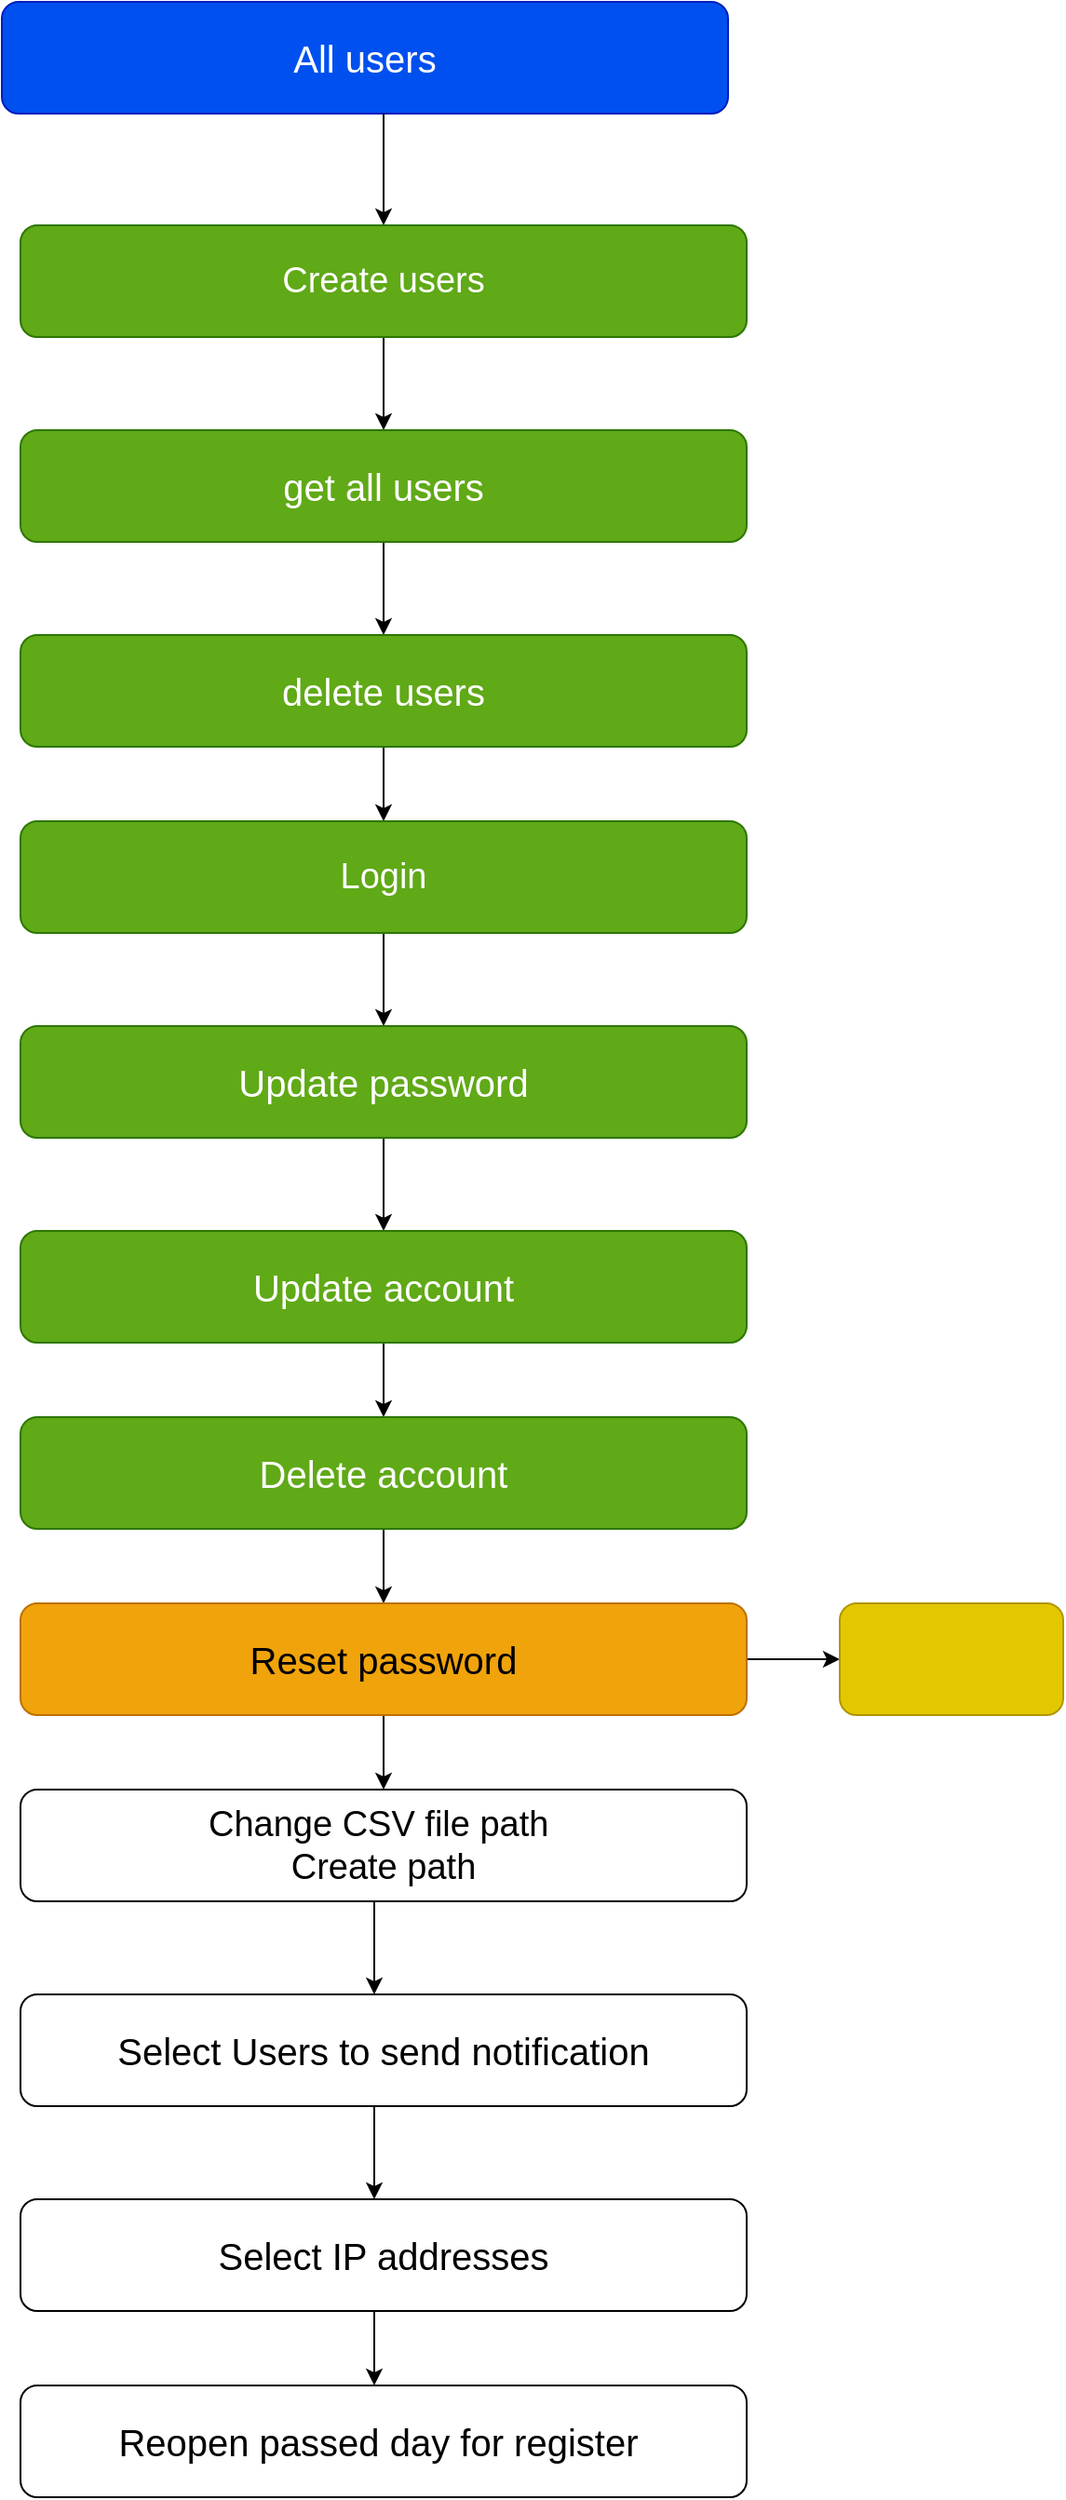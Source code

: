 <mxfile pages="2">
    <diagram id="_EdzXsJLXePsHq5j5Vsq" name="User">
        <mxGraphModel dx="1138" dy="411" grid="1" gridSize="10" guides="1" tooltips="1" connect="1" arrows="1" fold="1" page="1" pageScale="1" pageWidth="850" pageHeight="1100" math="0" shadow="0">
            <root>
                <mxCell id="0"/>
                <mxCell id="1" parent="0"/>
                <mxCell id="vwc_SW6l-aulT4gC-cmG-1" value="" style="edgeStyle=orthogonalEdgeStyle;rounded=0;orthogonalLoop=1;jettySize=auto;html=1;fontSize=20;" parent="1" target="vwc_SW6l-aulT4gC-cmG-4" edge="1">
                    <mxGeometry relative="1" as="geometry">
                        <Array as="points">
                            <mxPoint x="445" y="430"/>
                        </Array>
                        <mxPoint x="435" y="430" as="sourcePoint"/>
                    </mxGeometry>
                </mxCell>
                <mxCell id="vwc_SW6l-aulT4gC-cmG-2" value="&lt;span style=&quot;font-size: 20px;&quot;&gt;All users&lt;/span&gt;" style="rounded=1;whiteSpace=wrap;html=1;fillColor=#0050ef;fontColor=#ffffff;strokeColor=#001DBC;" parent="1" vertex="1">
                    <mxGeometry x="240" y="40" width="390" height="60" as="geometry"/>
                </mxCell>
                <mxCell id="vwc_SW6l-aulT4gC-cmG-3" value="" style="edgeStyle=orthogonalEdgeStyle;rounded=0;orthogonalLoop=1;jettySize=auto;html=1;fontSize=20;" parent="1" source="vwc_SW6l-aulT4gC-cmG-4" target="vwc_SW6l-aulT4gC-cmG-6" edge="1">
                    <mxGeometry relative="1" as="geometry"/>
                </mxCell>
                <mxCell id="vwc_SW6l-aulT4gC-cmG-4" value="&lt;span style=&quot;font-size: 19px;&quot;&gt;Login&lt;/span&gt;" style="whiteSpace=wrap;html=1;rounded=1;fillColor=#60a917;fontColor=#ffffff;strokeColor=#2D7600;" parent="1" vertex="1">
                    <mxGeometry x="250" y="480" width="390" height="60" as="geometry"/>
                </mxCell>
                <mxCell id="vwc_SW6l-aulT4gC-cmG-5" value="" style="edgeStyle=orthogonalEdgeStyle;rounded=0;orthogonalLoop=1;jettySize=auto;html=1;fontSize=20;" parent="1" source="vwc_SW6l-aulT4gC-cmG-6" target="vwc_SW6l-aulT4gC-cmG-7" edge="1">
                    <mxGeometry relative="1" as="geometry"/>
                </mxCell>
                <mxCell id="vwc_SW6l-aulT4gC-cmG-6" value="&lt;span style=&quot;font-size: 20px;&quot;&gt;Update password&lt;/span&gt;" style="whiteSpace=wrap;html=1;rounded=1;fillColor=#60a917;fontColor=#ffffff;strokeColor=#2D7600;" parent="1" vertex="1">
                    <mxGeometry x="250" y="590" width="390" height="60" as="geometry"/>
                </mxCell>
                <mxCell id="vwc_SW6l-aulT4gC-cmG-9" value="" style="edgeStyle=orthogonalEdgeStyle;rounded=0;orthogonalLoop=1;jettySize=auto;html=1;fontSize=20;" parent="1" source="vwc_SW6l-aulT4gC-cmG-7" target="vwc_SW6l-aulT4gC-cmG-8" edge="1">
                    <mxGeometry relative="1" as="geometry"/>
                </mxCell>
                <mxCell id="vwc_SW6l-aulT4gC-cmG-7" value="&lt;span style=&quot;font-size: 20px;&quot;&gt;Update account&lt;/span&gt;" style="whiteSpace=wrap;html=1;rounded=1;fillColor=#60a917;fontColor=#ffffff;strokeColor=#2D7600;" parent="1" vertex="1">
                    <mxGeometry x="250" y="700" width="390" height="60" as="geometry"/>
                </mxCell>
                <mxCell id="vwc_SW6l-aulT4gC-cmG-11" value="" style="edgeStyle=orthogonalEdgeStyle;rounded=0;orthogonalLoop=1;jettySize=auto;html=1;fontSize=20;" parent="1" source="vwc_SW6l-aulT4gC-cmG-8" target="vwc_SW6l-aulT4gC-cmG-10" edge="1">
                    <mxGeometry relative="1" as="geometry"/>
                </mxCell>
                <mxCell id="vwc_SW6l-aulT4gC-cmG-8" value="&lt;font style=&quot;font-size: 20px;&quot;&gt;Delete account&lt;/font&gt;" style="whiteSpace=wrap;html=1;rounded=1;fillColor=#60a917;fontColor=#ffffff;strokeColor=#2D7600;" parent="1" vertex="1">
                    <mxGeometry x="250" y="800" width="390" height="60" as="geometry"/>
                </mxCell>
                <mxCell id="vH4ny2kdJYfRtLOoUWV7-8" value="" style="edgeStyle=orthogonalEdgeStyle;rounded=0;orthogonalLoop=1;jettySize=auto;html=1;" parent="1" source="vwc_SW6l-aulT4gC-cmG-10" target="vH4ny2kdJYfRtLOoUWV7-2" edge="1">
                    <mxGeometry relative="1" as="geometry"/>
                </mxCell>
                <mxCell id="QTYxv4tKK4NIK9inmfk1-2" value="" style="edgeStyle=none;html=1;" parent="1" source="vwc_SW6l-aulT4gC-cmG-10" target="QTYxv4tKK4NIK9inmfk1-1" edge="1">
                    <mxGeometry relative="1" as="geometry"/>
                </mxCell>
                <mxCell id="vwc_SW6l-aulT4gC-cmG-10" value="&lt;span style=&quot;font-size: 20px;&quot;&gt;Reset password&lt;/span&gt;" style="whiteSpace=wrap;html=1;rounded=1;fillColor=#f0a30a;fontColor=#000000;strokeColor=#BD7000;" parent="1" vertex="1">
                    <mxGeometry x="250" y="900" width="390" height="60" as="geometry"/>
                </mxCell>
                <mxCell id="vH4ny2kdJYfRtLOoUWV7-1" value="" style="edgeStyle=orthogonalEdgeStyle;rounded=0;orthogonalLoop=1;jettySize=auto;html=1;fontSize=20;" parent="1" source="vH4ny2kdJYfRtLOoUWV7-2" target="vH4ny2kdJYfRtLOoUWV7-4" edge="1">
                    <mxGeometry relative="1" as="geometry">
                        <Array as="points">
                            <mxPoint x="440" y="1080"/>
                            <mxPoint x="440" y="1080"/>
                        </Array>
                    </mxGeometry>
                </mxCell>
                <mxCell id="vH4ny2kdJYfRtLOoUWV7-2" value="&lt;span style=&quot;font-size: 19px;&quot;&gt;Change CSV file path&amp;nbsp;&lt;br&gt;Create path&lt;br&gt;&lt;/span&gt;" style="whiteSpace=wrap;html=1;rounded=1;" parent="1" vertex="1">
                    <mxGeometry x="250" y="1000" width="390" height="60" as="geometry"/>
                </mxCell>
                <mxCell id="vH4ny2kdJYfRtLOoUWV7-3" value="" style="edgeStyle=orthogonalEdgeStyle;rounded=0;orthogonalLoop=1;jettySize=auto;html=1;fontSize=20;" parent="1" source="vH4ny2kdJYfRtLOoUWV7-4" target="vH4ny2kdJYfRtLOoUWV7-6" edge="1">
                    <mxGeometry relative="1" as="geometry">
                        <Array as="points">
                            <mxPoint x="440" y="1190"/>
                            <mxPoint x="440" y="1190"/>
                        </Array>
                    </mxGeometry>
                </mxCell>
                <mxCell id="vH4ny2kdJYfRtLOoUWV7-4" value="&lt;span style=&quot;font-size: 20px;&quot;&gt;Select Users to send notification&lt;/span&gt;" style="whiteSpace=wrap;html=1;rounded=1;" parent="1" vertex="1">
                    <mxGeometry x="250" y="1110" width="390" height="60" as="geometry"/>
                </mxCell>
                <mxCell id="vH4ny2kdJYfRtLOoUWV7-5" value="" style="edgeStyle=orthogonalEdgeStyle;rounded=0;orthogonalLoop=1;jettySize=auto;html=1;fontSize=20;" parent="1" source="vH4ny2kdJYfRtLOoUWV7-6" target="vH4ny2kdJYfRtLOoUWV7-7" edge="1">
                    <mxGeometry relative="1" as="geometry">
                        <Array as="points">
                            <mxPoint x="440" y="1300"/>
                            <mxPoint x="440" y="1300"/>
                        </Array>
                    </mxGeometry>
                </mxCell>
                <mxCell id="vH4ny2kdJYfRtLOoUWV7-6" value="&lt;span style=&quot;font-size: 20px;&quot;&gt;Select IP addresses&lt;/span&gt;" style="whiteSpace=wrap;html=1;rounded=1;" parent="1" vertex="1">
                    <mxGeometry x="250" y="1220" width="390" height="60" as="geometry"/>
                </mxCell>
                <mxCell id="vH4ny2kdJYfRtLOoUWV7-7" value="&lt;span style=&quot;font-size: 20px;&quot;&gt;Reopen passed day for register&amp;nbsp;&lt;/span&gt;" style="whiteSpace=wrap;html=1;rounded=1;" parent="1" vertex="1">
                    <mxGeometry x="250" y="1320" width="390" height="60" as="geometry"/>
                </mxCell>
                <mxCell id="AQWw3HdaVwKSgi8PzCHV-1" value="" style="edgeStyle=orthogonalEdgeStyle;rounded=0;orthogonalLoop=1;jettySize=auto;html=1;fontSize=20;" parent="1" target="AQWw3HdaVwKSgi8PzCHV-3" edge="1">
                    <mxGeometry relative="1" as="geometry">
                        <Array as="points">
                            <mxPoint x="445" y="110"/>
                            <mxPoint x="445" y="110"/>
                        </Array>
                        <mxPoint x="445" y="100" as="sourcePoint"/>
                    </mxGeometry>
                </mxCell>
                <mxCell id="AQWw3HdaVwKSgi8PzCHV-2" value="" style="edgeStyle=orthogonalEdgeStyle;rounded=0;orthogonalLoop=1;jettySize=auto;html=1;fontSize=20;" parent="1" source="AQWw3HdaVwKSgi8PzCHV-3" target="AQWw3HdaVwKSgi8PzCHV-5" edge="1">
                    <mxGeometry relative="1" as="geometry"/>
                </mxCell>
                <mxCell id="AQWw3HdaVwKSgi8PzCHV-3" value="&lt;font style=&quot;font-size: 19px;&quot;&gt;Create users&lt;/font&gt;" style="whiteSpace=wrap;html=1;rounded=1;fillColor=#60a917;fontColor=#ffffff;strokeColor=#2D7600;" parent="1" vertex="1">
                    <mxGeometry x="250" y="160" width="390" height="60" as="geometry"/>
                </mxCell>
                <mxCell id="AQWw3HdaVwKSgi8PzCHV-4" value="" style="edgeStyle=orthogonalEdgeStyle;rounded=0;orthogonalLoop=1;jettySize=auto;html=1;fontSize=20;" parent="1" source="AQWw3HdaVwKSgi8PzCHV-5" target="AQWw3HdaVwKSgi8PzCHV-6" edge="1">
                    <mxGeometry relative="1" as="geometry"/>
                </mxCell>
                <mxCell id="AQWw3HdaVwKSgi8PzCHV-5" value="&lt;font style=&quot;font-size: 20px;&quot;&gt;get all users&lt;/font&gt;" style="whiteSpace=wrap;html=1;rounded=1;fillColor=#60a917;fontColor=#ffffff;strokeColor=#2D7600;" parent="1" vertex="1">
                    <mxGeometry x="250" y="270" width="390" height="60" as="geometry"/>
                </mxCell>
                <mxCell id="AQWw3HdaVwKSgi8PzCHV-6" value="&lt;font style=&quot;font-size: 20px;&quot;&gt;delete users&lt;/font&gt;" style="whiteSpace=wrap;html=1;rounded=1;fillColor=#60a917;fontColor=#ffffff;strokeColor=#2D7600;" parent="1" vertex="1">
                    <mxGeometry x="250" y="380" width="390" height="60" as="geometry"/>
                </mxCell>
                <mxCell id="QTYxv4tKK4NIK9inmfk1-1" value="" style="whiteSpace=wrap;html=1;rounded=1;fillColor=#e3c800;fontColor=#000000;strokeColor=#B09500;" parent="1" vertex="1">
                    <mxGeometry x="690" y="900" width="120" height="60" as="geometry"/>
                </mxCell>
            </root>
        </mxGraphModel>
    </diagram>
    <diagram id="cTm_c8p4GEBGiWEA_c1X" name="Admin page">
        <mxGraphModel dx="1138" dy="411" grid="1" gridSize="10" guides="1" tooltips="1" connect="1" arrows="1" fold="1" page="1" pageScale="1" pageWidth="850" pageHeight="1100" math="0" shadow="0">
            <root>
                <mxCell id="YXqLs2XhzHno-_aYa-dA-0"/>
                <mxCell id="YXqLs2XhzHno-_aYa-dA-1" parent="YXqLs2XhzHno-_aYa-dA-0"/>
                <mxCell id="YXqLs2XhzHno-_aYa-dA-2" value="&lt;font style=&quot;font-size: 18px&quot;&gt;Admin Page&lt;/font&gt;" style="rounded=0;whiteSpace=wrap;html=1;" parent="YXqLs2XhzHno-_aYa-dA-1" vertex="1">
                    <mxGeometry x="245" y="90" width="360" height="60" as="geometry"/>
                </mxCell>
                <mxCell id="YXqLs2XhzHno-_aYa-dA-10" value="" style="edgeStyle=none;html=1;fontSize=18;entryX=0;entryY=0.5;entryDx=0;entryDy=0;" parent="YXqLs2XhzHno-_aYa-dA-1" source="YXqLs2XhzHno-_aYa-dA-3" target="YXqLs2XhzHno-_aYa-dA-5" edge="1">
                    <mxGeometry relative="1" as="geometry">
                        <mxPoint x="560" y="250" as="targetPoint"/>
                    </mxGeometry>
                </mxCell>
                <mxCell id="YXqLs2XhzHno-_aYa-dA-3" value="&lt;font style=&quot;font-size: 18px&quot;&gt;Create User&lt;/font&gt;" style="whiteSpace=wrap;html=1;rounded=0;" parent="YXqLs2XhzHno-_aYa-dA-1" vertex="1">
                    <mxGeometry x="120" y="256" width="240" height="60" as="geometry"/>
                </mxCell>
                <mxCell id="YXqLs2XhzHno-_aYa-dA-5" value="&lt;font style=&quot;font-size: 18px&quot;&gt;inputs&lt;br&gt;&lt;br&gt;name&lt;br&gt;email&lt;br&gt;password&lt;br&gt;&lt;/font&gt;" style="whiteSpace=wrap;html=1;rounded=0;" parent="YXqLs2XhzHno-_aYa-dA-1" vertex="1">
                    <mxGeometry x="580" y="220" width="120" height="130" as="geometry"/>
                </mxCell>
                <mxCell id="YXqLs2XhzHno-_aYa-dA-14" value="" style="edgeStyle=none;html=1;fontSize=18;entryX=0;entryY=0.5;entryDx=0;entryDy=0;" parent="YXqLs2XhzHno-_aYa-dA-1" source="YXqLs2XhzHno-_aYa-dA-11" target="YXqLs2XhzHno-_aYa-dA-13" edge="1">
                    <mxGeometry relative="1" as="geometry"/>
                </mxCell>
                <mxCell id="YXqLs2XhzHno-_aYa-dA-11" value="&lt;span style=&quot;font-size: 18px&quot;&gt;IP Address&lt;/span&gt;" style="whiteSpace=wrap;html=1;rounded=0;" parent="YXqLs2XhzHno-_aYa-dA-1" vertex="1">
                    <mxGeometry x="130" y="510" width="230" height="60" as="geometry"/>
                </mxCell>
                <mxCell id="YXqLs2XhzHno-_aYa-dA-13" value="&lt;font style=&quot;font-size: 18px&quot;&gt;List ip addresses&lt;br&gt;delete ip addresses&lt;br&gt;add ip address&lt;br&gt;&lt;/font&gt;" style="whiteSpace=wrap;html=1;rounded=0;" parent="YXqLs2XhzHno-_aYa-dA-1" vertex="1">
                    <mxGeometry x="580" y="455" width="200" height="170" as="geometry"/>
                </mxCell>
                <mxCell id="YXqLs2XhzHno-_aYa-dA-15" value="" style="edgeStyle=none;html=1;fontSize=18;entryX=0;entryY=0.5;entryDx=0;entryDy=0;" parent="YXqLs2XhzHno-_aYa-dA-1" source="YXqLs2XhzHno-_aYa-dA-16" target="YXqLs2XhzHno-_aYa-dA-17" edge="1">
                    <mxGeometry relative="1" as="geometry"/>
                </mxCell>
                <mxCell id="YXqLs2XhzHno-_aYa-dA-16" value="&lt;span style=&quot;font-size: 18px&quot;&gt;Email&lt;/span&gt;" style="whiteSpace=wrap;html=1;rounded=0;" parent="YXqLs2XhzHno-_aYa-dA-1" vertex="1">
                    <mxGeometry x="130" y="745" width="230" height="60" as="geometry"/>
                </mxCell>
                <mxCell id="YXqLs2XhzHno-_aYa-dA-17" value="&lt;font style=&quot;font-size: 18px&quot;&gt;List&amp;nbsp; emails&lt;br&gt;delete emails&lt;br&gt;add emails&lt;br&gt;&lt;/font&gt;" style="whiteSpace=wrap;html=1;rounded=0;" parent="YXqLs2XhzHno-_aYa-dA-1" vertex="1">
                    <mxGeometry x="580" y="690" width="200" height="170" as="geometry"/>
                </mxCell>
                <mxCell id="YXqLs2XhzHno-_aYa-dA-18" value="" style="edgeStyle=none;html=1;fontSize=18;entryX=0;entryY=0.5;entryDx=0;entryDy=0;" parent="YXqLs2XhzHno-_aYa-dA-1" source="YXqLs2XhzHno-_aYa-dA-19" target="YXqLs2XhzHno-_aYa-dA-20" edge="1">
                    <mxGeometry relative="1" as="geometry"/>
                </mxCell>
                <mxCell id="YXqLs2XhzHno-_aYa-dA-19" value="&lt;span style=&quot;font-size: 18px&quot;&gt;CSV File&lt;/span&gt;" style="whiteSpace=wrap;html=1;rounded=0;" parent="YXqLs2XhzHno-_aYa-dA-1" vertex="1">
                    <mxGeometry x="130" y="965" width="230" height="60" as="geometry"/>
                </mxCell>
                <mxCell id="YXqLs2XhzHno-_aYa-dA-20" value="&lt;font style=&quot;font-size: 18px&quot;&gt;update path: text input&lt;br&gt;upload file: file input&lt;br&gt;&lt;/font&gt;" style="whiteSpace=wrap;html=1;rounded=0;" parent="YXqLs2XhzHno-_aYa-dA-1" vertex="1">
                    <mxGeometry x="580" y="910" width="200" height="170" as="geometry"/>
                </mxCell>
                <mxCell id="YXqLs2XhzHno-_aYa-dA-21" value="" style="edgeStyle=none;html=1;fontSize=18;entryX=0;entryY=0.5;entryDx=0;entryDy=0;" parent="YXqLs2XhzHno-_aYa-dA-1" source="YXqLs2XhzHno-_aYa-dA-22" target="YXqLs2XhzHno-_aYa-dA-23" edge="1">
                    <mxGeometry relative="1" as="geometry"/>
                </mxCell>
                <mxCell id="YXqLs2XhzHno-_aYa-dA-22" value="&lt;span style=&quot;font-size: 18px&quot;&gt;update password&lt;/span&gt;" style="whiteSpace=wrap;html=1;rounded=0;" parent="YXqLs2XhzHno-_aYa-dA-1" vertex="1">
                    <mxGeometry x="120" y="1175" width="230" height="60" as="geometry"/>
                </mxCell>
                <mxCell id="YXqLs2XhzHno-_aYa-dA-23" value="&lt;font style=&quot;font-size: 18px&quot;&gt;old password&lt;br&gt;new password&lt;br&gt;&lt;/font&gt;" style="whiteSpace=wrap;html=1;rounded=0;" parent="YXqLs2XhzHno-_aYa-dA-1" vertex="1">
                    <mxGeometry x="570" y="1120" width="200" height="170" as="geometry"/>
                </mxCell>
            </root>
        </mxGraphModel>
    </diagram>
    <diagram id="sUJU-KqkNq5coYZjJFUr" name="Todo">
        <mxGraphModel dx="898" dy="411" grid="1" gridSize="10" guides="1" tooltips="1" connect="1" arrows="1" fold="1" page="1" pageScale="1" pageWidth="850" pageHeight="1100" math="0" shadow="0">
            <root>
                <mxCell id="zXDPZTKliEbLUMGAzBEA-0"/>
                <mxCell id="zXDPZTKliEbLUMGAzBEA-1" parent="zXDPZTKliEbLUMGAzBEA-0"/>
                <mxCell id="Dix3v_alp5Af2dX1boZN-2" value="" style="edgeStyle=none;html=1;fontSize=18;" edge="1" parent="zXDPZTKliEbLUMGAzBEA-1" source="Dix3v_alp5Af2dX1boZN-0" target="Dix3v_alp5Af2dX1boZN-1">
                    <mxGeometry relative="1" as="geometry"/>
                </mxCell>
                <mxCell id="Dix3v_alp5Af2dX1boZN-0" value="&lt;span style=&quot;font-size: 18px&quot;&gt;Todo list&amp;nbsp;&lt;/span&gt;" style="rounded=0;whiteSpace=wrap;html=1;fillColor=#0050ef;fontColor=#ffffff;strokeColor=#001DBC;" vertex="1" parent="zXDPZTKliEbLUMGAzBEA-1">
                    <mxGeometry x="201" y="100" width="360" height="60" as="geometry"/>
                </mxCell>
                <mxCell id="Dix3v_alp5Af2dX1boZN-4" value="" style="edgeStyle=none;html=1;fontSize=18;" edge="1" parent="zXDPZTKliEbLUMGAzBEA-1" source="Dix3v_alp5Af2dX1boZN-1" target="Dix3v_alp5Af2dX1boZN-3">
                    <mxGeometry relative="1" as="geometry"/>
                </mxCell>
                <mxCell id="Dix3v_alp5Af2dX1boZN-1" value="&lt;span style=&quot;font-size: 18px&quot;&gt;Multipart File Upload&lt;/span&gt;" style="whiteSpace=wrap;html=1;rounded=0;fillColor=#60a917;strokeColor=#2D7600;fontColor=#ffffff;" vertex="1" parent="zXDPZTKliEbLUMGAzBEA-1">
                    <mxGeometry x="200" y="240" width="360" height="60" as="geometry"/>
                </mxCell>
                <mxCell id="Dix3v_alp5Af2dX1boZN-6" value="" style="edgeStyle=none;html=1;fontSize=18;" edge="1" parent="zXDPZTKliEbLUMGAzBEA-1" source="Dix3v_alp5Af2dX1boZN-3" target="Dix3v_alp5Af2dX1boZN-5">
                    <mxGeometry relative="1" as="geometry"/>
                </mxCell>
                <mxCell id="Dix3v_alp5Af2dX1boZN-3" value="&lt;span style=&quot;font-size: 18px&quot;&gt;Cron Jobs&lt;/span&gt;" style="whiteSpace=wrap;html=1;rounded=0;" vertex="1" parent="zXDPZTKliEbLUMGAzBEA-1">
                    <mxGeometry x="200" y="370" width="360" height="60" as="geometry"/>
                </mxCell>
                <mxCell id="Dix3v_alp5Af2dX1boZN-5" value="&lt;span style=&quot;font-size: 18px&quot;&gt;Allow IP Adresses&lt;/span&gt;" style="whiteSpace=wrap;html=1;rounded=0;" vertex="1" parent="zXDPZTKliEbLUMGAzBEA-1">
                    <mxGeometry x="200" y="500" width="360" height="60" as="geometry"/>
                </mxCell>
            </root>
        </mxGraphModel>
    </diagram>
</mxfile>